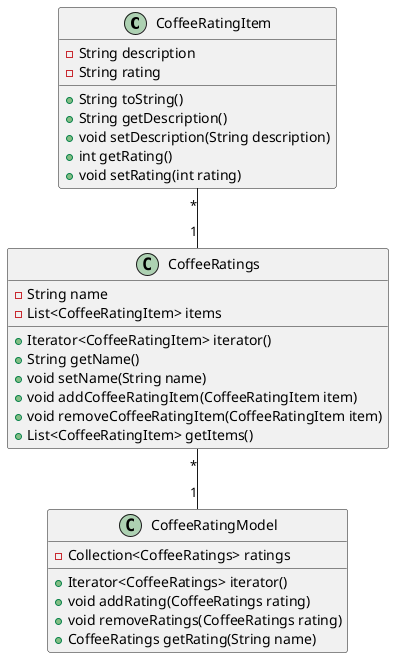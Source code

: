 @startuml class_diagram

class CoffeeRatingItem {
    - String description
    - String rating

    + String toString()
    + String getDescription()
    + void setDescription(String description)
    + int getRating()
    + void setRating(int rating)
}

class CoffeeRatings {
    - String name
    - List<CoffeeRatingItem> items
    + Iterator<CoffeeRatingItem> iterator()
    + String getName()
    + void setName(String name)
    + void addCoffeeRatingItem(CoffeeRatingItem item)
    + void removeCoffeeRatingItem(CoffeeRatingItem item) 
    + List<CoffeeRatingItem> getItems()
}

class CoffeeRatingModel {
    - Collection<CoffeeRatings> ratings

    + Iterator<CoffeeRatings> iterator()
    + void addRating(CoffeeRatings rating)
    + void removeRatings(CoffeeRatings rating)
    + CoffeeRatings getRating(String name)
    

}

CoffeeRatingItem "*" -- "1" CoffeeRatings
CoffeeRatings "*" -- "1" CoffeeRatingModel

@enduml
